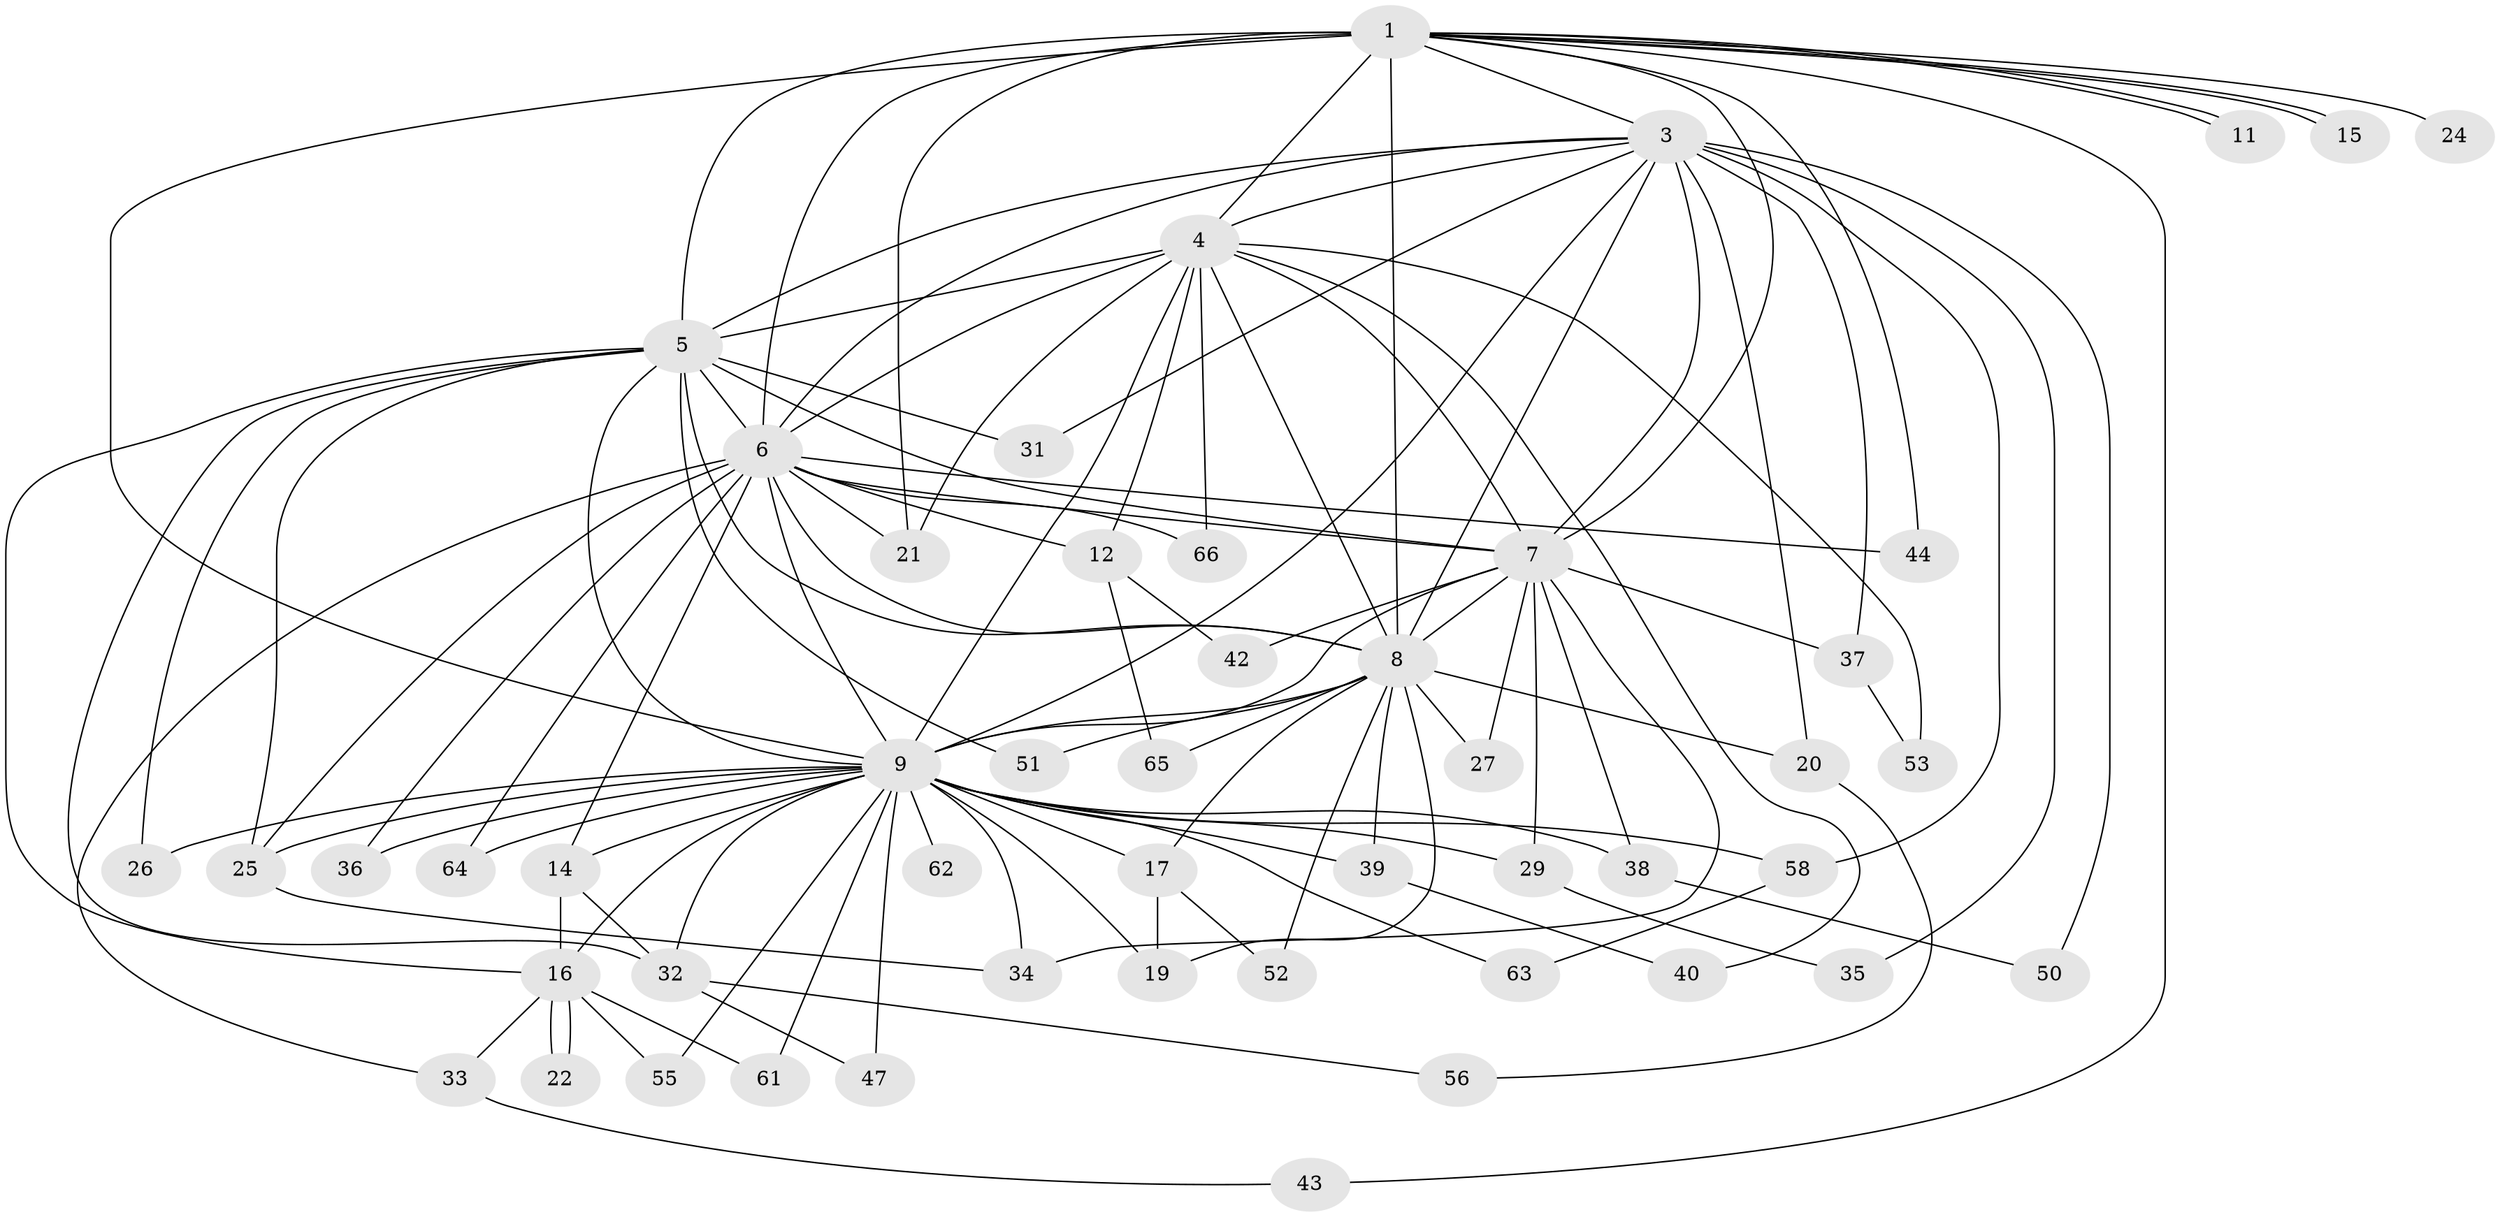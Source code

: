 // original degree distribution, {15: 0.030303030303030304, 12: 0.015151515151515152, 17: 0.015151515151515152, 14: 0.015151515151515152, 20: 0.015151515151515152, 13: 0.015151515151515152, 19: 0.015151515151515152, 18: 0.015151515151515152, 21: 0.015151515151515152, 2: 0.5, 4: 0.12121212121212122, 6: 0.015151515151515152, 5: 0.030303030303030304, 3: 0.18181818181818182}
// Generated by graph-tools (version 1.1) at 2025/10/02/27/25 16:10:59]
// undirected, 50 vertices, 116 edges
graph export_dot {
graph [start="1"]
  node [color=gray90,style=filled];
  1 [super="+2"];
  3 [super="+13"];
  4 [super="+48"];
  5 [super="+46"];
  6 [super="+18"];
  7 [super="+23"];
  8 [super="+45"];
  9 [super="+10"];
  11;
  12;
  14;
  15;
  16 [super="+28"];
  17 [super="+57"];
  19;
  20 [super="+30"];
  21 [super="+54"];
  22;
  24;
  25 [super="+60"];
  26;
  27;
  29;
  31;
  32 [super="+41"];
  33;
  34 [super="+49"];
  35 [super="+59"];
  36;
  37;
  38;
  39;
  40;
  42;
  43;
  44;
  47;
  50;
  51;
  52;
  53;
  55;
  56;
  58;
  61;
  62;
  63;
  64;
  65;
  66;
  1 -- 3 [weight=2];
  1 -- 4 [weight=2];
  1 -- 5 [weight=2];
  1 -- 6 [weight=2];
  1 -- 7 [weight=2];
  1 -- 8 [weight=2];
  1 -- 9 [weight=4];
  1 -- 11;
  1 -- 11;
  1 -- 15;
  1 -- 15;
  1 -- 43;
  1 -- 44;
  1 -- 24;
  1 -- 21;
  3 -- 4;
  3 -- 5;
  3 -- 6;
  3 -- 7;
  3 -- 8 [weight=2];
  3 -- 9 [weight=2];
  3 -- 20;
  3 -- 31;
  3 -- 35 [weight=2];
  3 -- 37;
  3 -- 50;
  3 -- 58;
  4 -- 5;
  4 -- 6 [weight=2];
  4 -- 7;
  4 -- 8;
  4 -- 9 [weight=2];
  4 -- 12;
  4 -- 21;
  4 -- 40;
  4 -- 53;
  4 -- 66;
  5 -- 6;
  5 -- 7;
  5 -- 8 [weight=2];
  5 -- 9 [weight=2];
  5 -- 16;
  5 -- 26;
  5 -- 31;
  5 -- 51;
  5 -- 25;
  5 -- 32;
  6 -- 7 [weight=2];
  6 -- 8;
  6 -- 9 [weight=2];
  6 -- 12;
  6 -- 14;
  6 -- 21;
  6 -- 25;
  6 -- 33;
  6 -- 36;
  6 -- 44;
  6 -- 64;
  6 -- 66;
  7 -- 8;
  7 -- 9 [weight=2];
  7 -- 27;
  7 -- 29;
  7 -- 34;
  7 -- 37;
  7 -- 38;
  7 -- 42;
  8 -- 9 [weight=2];
  8 -- 19;
  8 -- 20 [weight=2];
  8 -- 27;
  8 -- 39;
  8 -- 52;
  8 -- 65;
  8 -- 17;
  8 -- 51;
  9 -- 14;
  9 -- 25;
  9 -- 26;
  9 -- 29;
  9 -- 32;
  9 -- 36;
  9 -- 38;
  9 -- 39;
  9 -- 62 [weight=2];
  9 -- 64;
  9 -- 16;
  9 -- 17;
  9 -- 19;
  9 -- 47;
  9 -- 55;
  9 -- 58;
  9 -- 61;
  9 -- 63;
  9 -- 34;
  12 -- 42;
  12 -- 65;
  14 -- 16;
  14 -- 32;
  16 -- 22;
  16 -- 22;
  16 -- 55;
  16 -- 33;
  16 -- 61;
  17 -- 52;
  17 -- 19;
  20 -- 56;
  25 -- 34;
  29 -- 35;
  32 -- 56;
  32 -- 47;
  33 -- 43;
  37 -- 53;
  38 -- 50;
  39 -- 40;
  58 -- 63;
}
